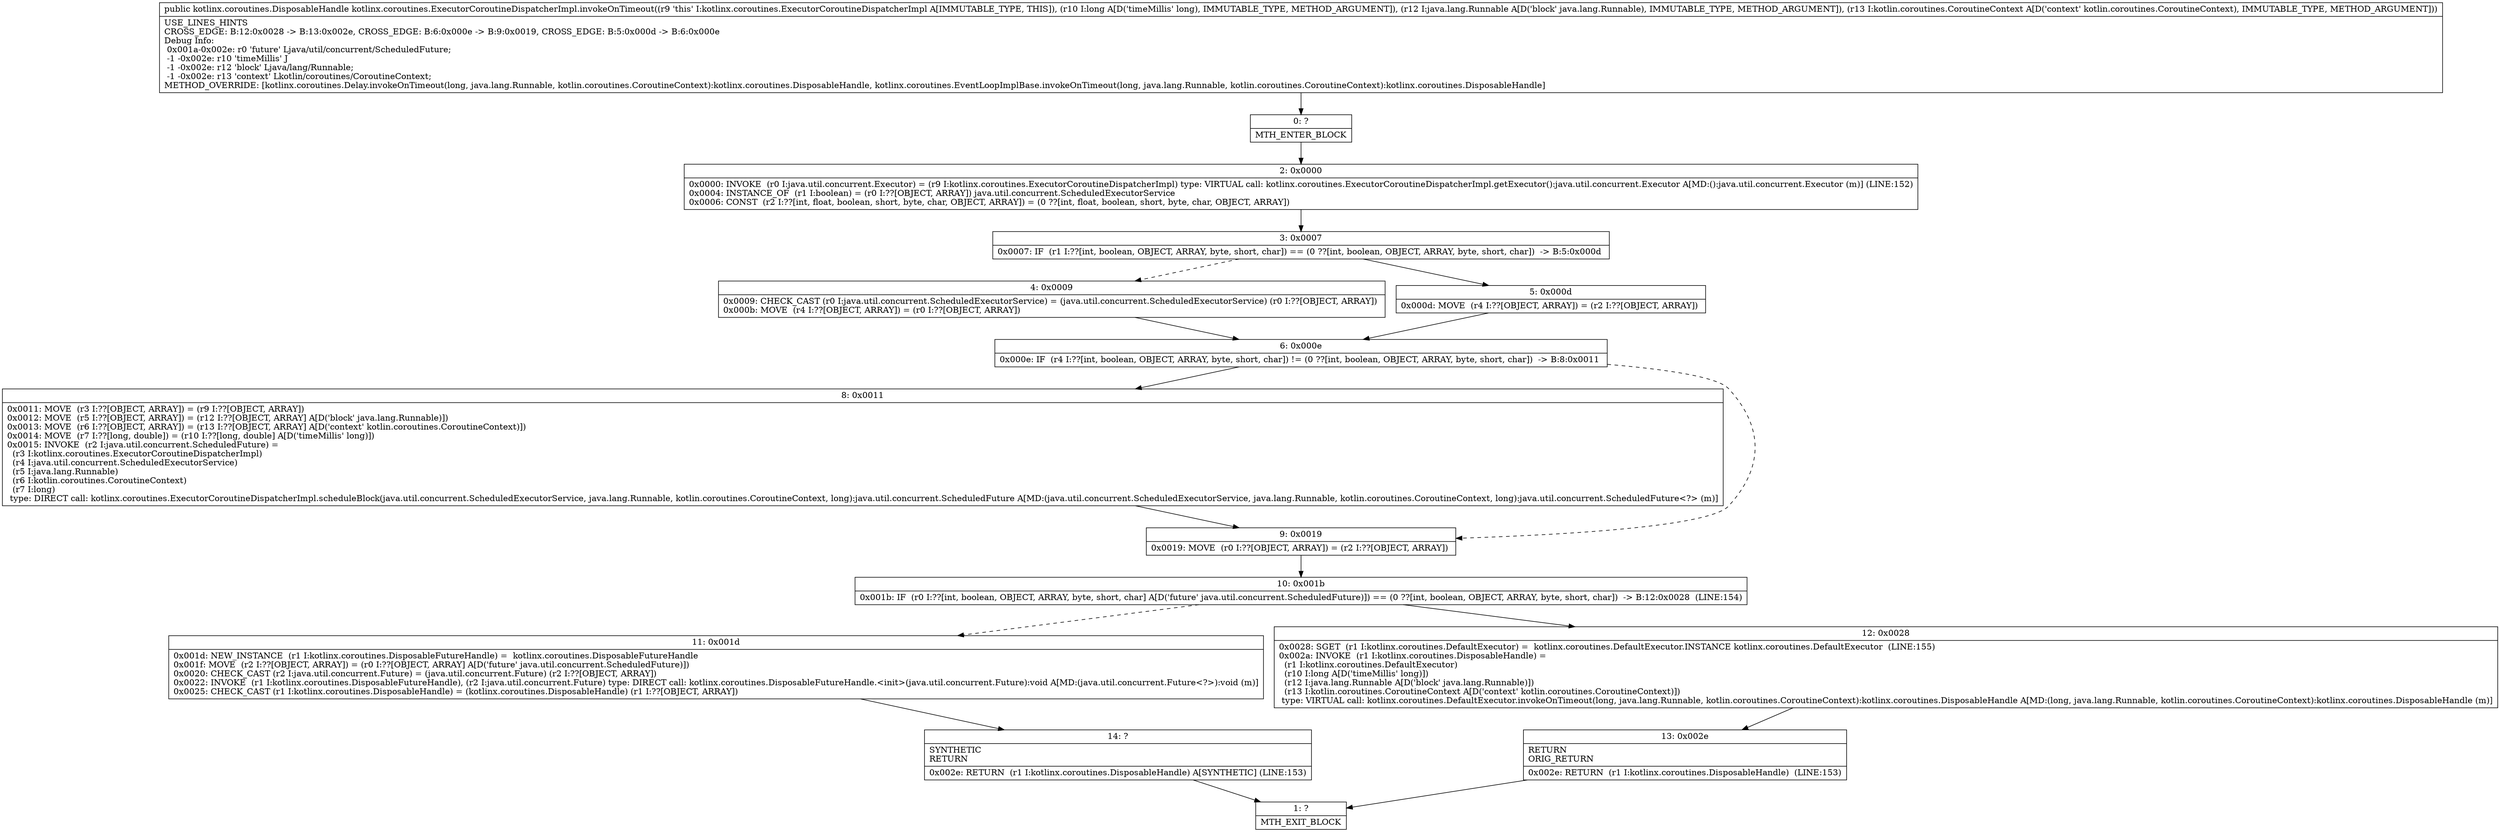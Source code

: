 digraph "CFG forkotlinx.coroutines.ExecutorCoroutineDispatcherImpl.invokeOnTimeout(JLjava\/lang\/Runnable;Lkotlin\/coroutines\/CoroutineContext;)Lkotlinx\/coroutines\/DisposableHandle;" {
Node_0 [shape=record,label="{0\:\ ?|MTH_ENTER_BLOCK\l}"];
Node_2 [shape=record,label="{2\:\ 0x0000|0x0000: INVOKE  (r0 I:java.util.concurrent.Executor) = (r9 I:kotlinx.coroutines.ExecutorCoroutineDispatcherImpl) type: VIRTUAL call: kotlinx.coroutines.ExecutorCoroutineDispatcherImpl.getExecutor():java.util.concurrent.Executor A[MD:():java.util.concurrent.Executor (m)] (LINE:152)\l0x0004: INSTANCE_OF  (r1 I:boolean) = (r0 I:??[OBJECT, ARRAY]) java.util.concurrent.ScheduledExecutorService \l0x0006: CONST  (r2 I:??[int, float, boolean, short, byte, char, OBJECT, ARRAY]) = (0 ??[int, float, boolean, short, byte, char, OBJECT, ARRAY]) \l}"];
Node_3 [shape=record,label="{3\:\ 0x0007|0x0007: IF  (r1 I:??[int, boolean, OBJECT, ARRAY, byte, short, char]) == (0 ??[int, boolean, OBJECT, ARRAY, byte, short, char])  \-\> B:5:0x000d \l}"];
Node_4 [shape=record,label="{4\:\ 0x0009|0x0009: CHECK_CAST (r0 I:java.util.concurrent.ScheduledExecutorService) = (java.util.concurrent.ScheduledExecutorService) (r0 I:??[OBJECT, ARRAY]) \l0x000b: MOVE  (r4 I:??[OBJECT, ARRAY]) = (r0 I:??[OBJECT, ARRAY]) \l}"];
Node_6 [shape=record,label="{6\:\ 0x000e|0x000e: IF  (r4 I:??[int, boolean, OBJECT, ARRAY, byte, short, char]) != (0 ??[int, boolean, OBJECT, ARRAY, byte, short, char])  \-\> B:8:0x0011 \l}"];
Node_8 [shape=record,label="{8\:\ 0x0011|0x0011: MOVE  (r3 I:??[OBJECT, ARRAY]) = (r9 I:??[OBJECT, ARRAY]) \l0x0012: MOVE  (r5 I:??[OBJECT, ARRAY]) = (r12 I:??[OBJECT, ARRAY] A[D('block' java.lang.Runnable)]) \l0x0013: MOVE  (r6 I:??[OBJECT, ARRAY]) = (r13 I:??[OBJECT, ARRAY] A[D('context' kotlin.coroutines.CoroutineContext)]) \l0x0014: MOVE  (r7 I:??[long, double]) = (r10 I:??[long, double] A[D('timeMillis' long)]) \l0x0015: INVOKE  (r2 I:java.util.concurrent.ScheduledFuture) = \l  (r3 I:kotlinx.coroutines.ExecutorCoroutineDispatcherImpl)\l  (r4 I:java.util.concurrent.ScheduledExecutorService)\l  (r5 I:java.lang.Runnable)\l  (r6 I:kotlin.coroutines.CoroutineContext)\l  (r7 I:long)\l type: DIRECT call: kotlinx.coroutines.ExecutorCoroutineDispatcherImpl.scheduleBlock(java.util.concurrent.ScheduledExecutorService, java.lang.Runnable, kotlin.coroutines.CoroutineContext, long):java.util.concurrent.ScheduledFuture A[MD:(java.util.concurrent.ScheduledExecutorService, java.lang.Runnable, kotlin.coroutines.CoroutineContext, long):java.util.concurrent.ScheduledFuture\<?\> (m)]\l}"];
Node_9 [shape=record,label="{9\:\ 0x0019|0x0019: MOVE  (r0 I:??[OBJECT, ARRAY]) = (r2 I:??[OBJECT, ARRAY]) \l}"];
Node_10 [shape=record,label="{10\:\ 0x001b|0x001b: IF  (r0 I:??[int, boolean, OBJECT, ARRAY, byte, short, char] A[D('future' java.util.concurrent.ScheduledFuture)]) == (0 ??[int, boolean, OBJECT, ARRAY, byte, short, char])  \-\> B:12:0x0028  (LINE:154)\l}"];
Node_11 [shape=record,label="{11\:\ 0x001d|0x001d: NEW_INSTANCE  (r1 I:kotlinx.coroutines.DisposableFutureHandle) =  kotlinx.coroutines.DisposableFutureHandle \l0x001f: MOVE  (r2 I:??[OBJECT, ARRAY]) = (r0 I:??[OBJECT, ARRAY] A[D('future' java.util.concurrent.ScheduledFuture)]) \l0x0020: CHECK_CAST (r2 I:java.util.concurrent.Future) = (java.util.concurrent.Future) (r2 I:??[OBJECT, ARRAY]) \l0x0022: INVOKE  (r1 I:kotlinx.coroutines.DisposableFutureHandle), (r2 I:java.util.concurrent.Future) type: DIRECT call: kotlinx.coroutines.DisposableFutureHandle.\<init\>(java.util.concurrent.Future):void A[MD:(java.util.concurrent.Future\<?\>):void (m)]\l0x0025: CHECK_CAST (r1 I:kotlinx.coroutines.DisposableHandle) = (kotlinx.coroutines.DisposableHandle) (r1 I:??[OBJECT, ARRAY]) \l}"];
Node_14 [shape=record,label="{14\:\ ?|SYNTHETIC\lRETURN\l|0x002e: RETURN  (r1 I:kotlinx.coroutines.DisposableHandle) A[SYNTHETIC] (LINE:153)\l}"];
Node_1 [shape=record,label="{1\:\ ?|MTH_EXIT_BLOCK\l}"];
Node_12 [shape=record,label="{12\:\ 0x0028|0x0028: SGET  (r1 I:kotlinx.coroutines.DefaultExecutor) =  kotlinx.coroutines.DefaultExecutor.INSTANCE kotlinx.coroutines.DefaultExecutor  (LINE:155)\l0x002a: INVOKE  (r1 I:kotlinx.coroutines.DisposableHandle) = \l  (r1 I:kotlinx.coroutines.DefaultExecutor)\l  (r10 I:long A[D('timeMillis' long)])\l  (r12 I:java.lang.Runnable A[D('block' java.lang.Runnable)])\l  (r13 I:kotlin.coroutines.CoroutineContext A[D('context' kotlin.coroutines.CoroutineContext)])\l type: VIRTUAL call: kotlinx.coroutines.DefaultExecutor.invokeOnTimeout(long, java.lang.Runnable, kotlin.coroutines.CoroutineContext):kotlinx.coroutines.DisposableHandle A[MD:(long, java.lang.Runnable, kotlin.coroutines.CoroutineContext):kotlinx.coroutines.DisposableHandle (m)]\l}"];
Node_13 [shape=record,label="{13\:\ 0x002e|RETURN\lORIG_RETURN\l|0x002e: RETURN  (r1 I:kotlinx.coroutines.DisposableHandle)  (LINE:153)\l}"];
Node_5 [shape=record,label="{5\:\ 0x000d|0x000d: MOVE  (r4 I:??[OBJECT, ARRAY]) = (r2 I:??[OBJECT, ARRAY]) \l}"];
MethodNode[shape=record,label="{public kotlinx.coroutines.DisposableHandle kotlinx.coroutines.ExecutorCoroutineDispatcherImpl.invokeOnTimeout((r9 'this' I:kotlinx.coroutines.ExecutorCoroutineDispatcherImpl A[IMMUTABLE_TYPE, THIS]), (r10 I:long A[D('timeMillis' long), IMMUTABLE_TYPE, METHOD_ARGUMENT]), (r12 I:java.lang.Runnable A[D('block' java.lang.Runnable), IMMUTABLE_TYPE, METHOD_ARGUMENT]), (r13 I:kotlin.coroutines.CoroutineContext A[D('context' kotlin.coroutines.CoroutineContext), IMMUTABLE_TYPE, METHOD_ARGUMENT]))  | USE_LINES_HINTS\lCROSS_EDGE: B:12:0x0028 \-\> B:13:0x002e, CROSS_EDGE: B:6:0x000e \-\> B:9:0x0019, CROSS_EDGE: B:5:0x000d \-\> B:6:0x000e\lDebug Info:\l  0x001a\-0x002e: r0 'future' Ljava\/util\/concurrent\/ScheduledFuture;\l  \-1 \-0x002e: r10 'timeMillis' J\l  \-1 \-0x002e: r12 'block' Ljava\/lang\/Runnable;\l  \-1 \-0x002e: r13 'context' Lkotlin\/coroutines\/CoroutineContext;\lMETHOD_OVERRIDE: [kotlinx.coroutines.Delay.invokeOnTimeout(long, java.lang.Runnable, kotlin.coroutines.CoroutineContext):kotlinx.coroutines.DisposableHandle, kotlinx.coroutines.EventLoopImplBase.invokeOnTimeout(long, java.lang.Runnable, kotlin.coroutines.CoroutineContext):kotlinx.coroutines.DisposableHandle]\l}"];
MethodNode -> Node_0;Node_0 -> Node_2;
Node_2 -> Node_3;
Node_3 -> Node_4[style=dashed];
Node_3 -> Node_5;
Node_4 -> Node_6;
Node_6 -> Node_8;
Node_6 -> Node_9[style=dashed];
Node_8 -> Node_9;
Node_9 -> Node_10;
Node_10 -> Node_11[style=dashed];
Node_10 -> Node_12;
Node_11 -> Node_14;
Node_14 -> Node_1;
Node_12 -> Node_13;
Node_13 -> Node_1;
Node_5 -> Node_6;
}

